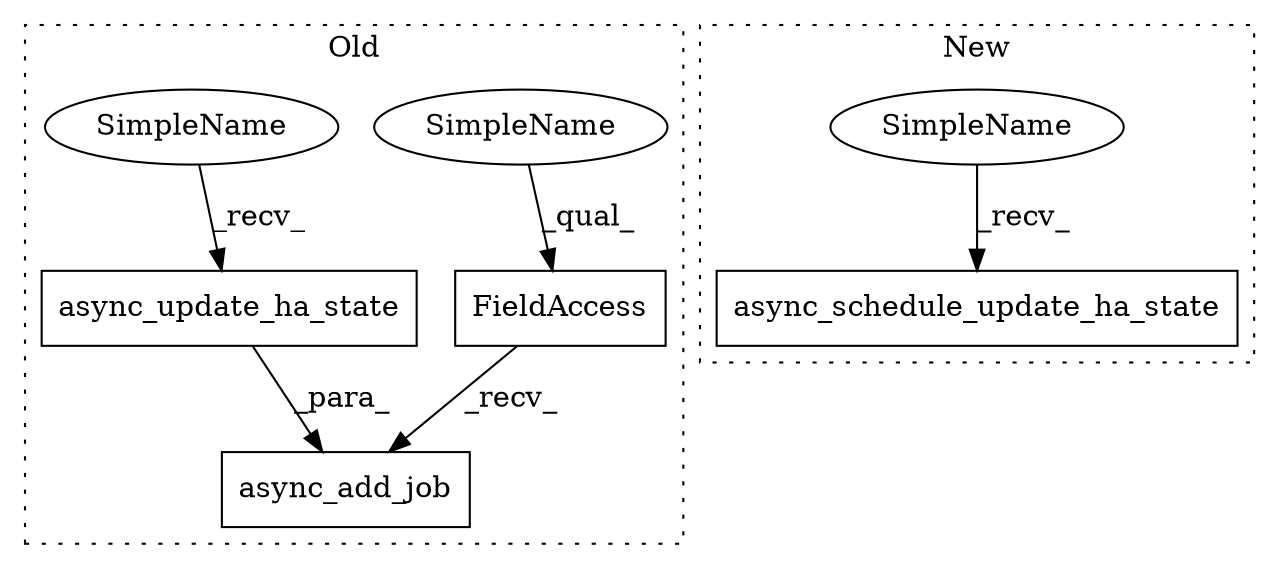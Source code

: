 digraph G {
subgraph cluster0 {
1 [label="async_update_ha_state" a="32" s="2633" l="23" shape="box"];
3 [label="async_add_job" a="32" s="2614,2656" l="14,1" shape="box"];
4 [label="FieldAccess" a="22" s="2604" l="9" shape="box"];
5 [label="SimpleName" a="42" s="2604" l="4" shape="ellipse"];
6 [label="SimpleName" a="42" s="2628" l="4" shape="ellipse"];
label = "Old";
style="dotted";
}
subgraph cluster1 {
2 [label="async_schedule_update_ha_state" a="32" s="2609" l="32" shape="box"];
7 [label="SimpleName" a="42" s="2604" l="4" shape="ellipse"];
label = "New";
style="dotted";
}
1 -> 3 [label="_para_"];
4 -> 3 [label="_recv_"];
5 -> 4 [label="_qual_"];
6 -> 1 [label="_recv_"];
7 -> 2 [label="_recv_"];
}